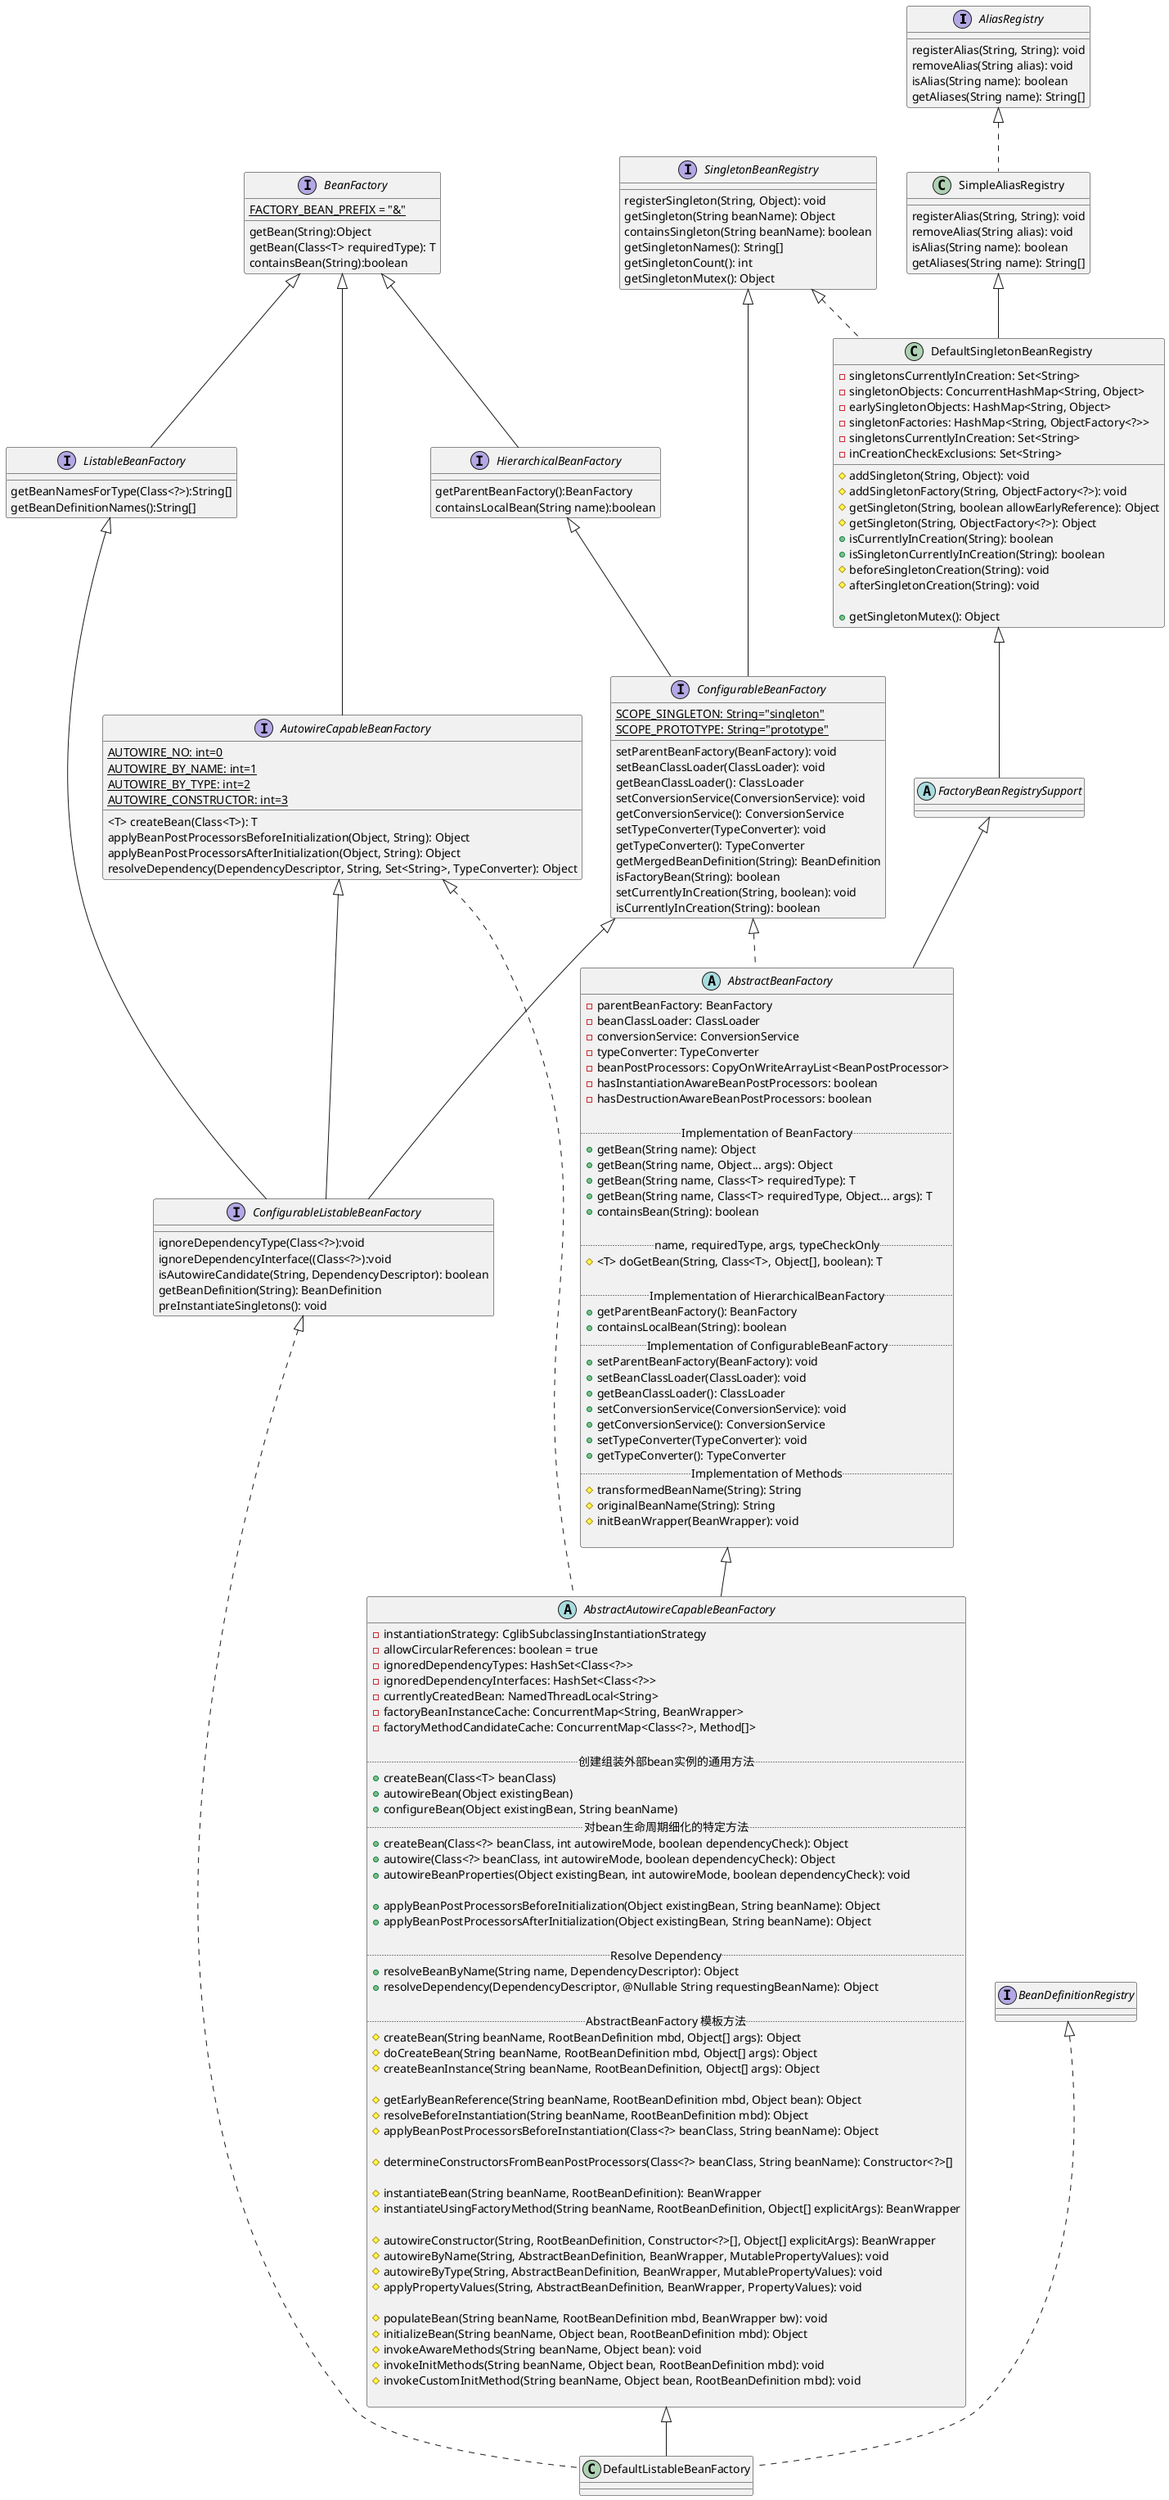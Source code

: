 @startuml
'https://plantuml.com/class-diagram

interface AliasRegistry {
	registerAlias(String, String): void
	removeAlias(String alias): void
	isAlias(String name): boolean
	getAliases(String name): String[]
}

interface BeanFactory {
    {static} FACTORY_BEAN_PREFIX = "&"

    getBean(String):Object
    getBean(Class<T> requiredType): T
    containsBean(String):boolean
}

interface ListableBeanFactory extends BeanFactory {
    getBeanNamesForType(Class<?>):String[]
    getBeanDefinitionNames():String[]
}

interface AutowireCapableBeanFactory extends BeanFactory {
    {static} AUTOWIRE_NO: int=0
    {static} AUTOWIRE_BY_NAME: int=1
    {static} AUTOWIRE_BY_TYPE: int=2
    {static} AUTOWIRE_CONSTRUCTOR: int=3

    <T> createBean(Class<T>): T
    applyBeanPostProcessorsBeforeInitialization(Object, String): Object
    applyBeanPostProcessorsAfterInitialization(Object, String): Object
    resolveDependency(DependencyDescriptor, String, Set<String>, TypeConverter): Object
}

interface HierarchicalBeanFactory extends BeanFactory {
    getParentBeanFactory():BeanFactory
    containsLocalBean(String name):boolean
}

interface ConfigurableBeanFactory extends HierarchicalBeanFactory,SingletonBeanRegistry {
    {static}SCOPE_SINGLETON: String="singleton"
    {static}SCOPE_PROTOTYPE: String="prototype"

    setParentBeanFactory(BeanFactory): void
    setBeanClassLoader(ClassLoader): void
    getBeanClassLoader(): ClassLoader
    setConversionService(ConversionService): void
    getConversionService(): ConversionService
    setTypeConverter(TypeConverter): void
    getTypeConverter(): TypeConverter
    getMergedBeanDefinition(String): BeanDefinition
    isFactoryBean(String): boolean
    setCurrentlyInCreation(String, boolean): void
    isCurrentlyInCreation(String): boolean

}

interface ConfigurableListableBeanFactory extends ListableBeanFactory, AutowireCapableBeanFactory, ConfigurableBeanFactory {
    ignoreDependencyType(Class<?>):void
    ignoreDependencyInterface((Class<?>):void
    isAutowireCandidate(String, DependencyDescriptor): boolean
    getBeanDefinition(String): BeanDefinition
    preInstantiateSingletons(): void
}

class SimpleAliasRegistry implements AliasRegistry {
    registerAlias(String, String): void
	removeAlias(String alias): void
	isAlias(String name): boolean
	getAliases(String name): String[]
}

interface SingletonBeanRegistry {
	registerSingleton(String, Object): void
	getSingleton(String beanName): Object
	containsSingleton(String beanName): boolean
	getSingletonNames(): String[]
	getSingletonCount(): int
	getSingletonMutex(): Object
}

class DefaultSingletonBeanRegistry extends SimpleAliasRegistry implements SingletonBeanRegistry {
    - singletonsCurrentlyInCreation: Set<String>
    - singletonObjects: ConcurrentHashMap<String, Object>
    - earlySingletonObjects: HashMap<String, Object>
    - singletonFactories: HashMap<String, ObjectFactory<?>>
    - singletonsCurrentlyInCreation: Set<String>
    - inCreationCheckExclusions: Set<String>

    # addSingleton(String, Object): void
    # addSingletonFactory(String, ObjectFactory<?>): void
    # getSingleton(String, boolean allowEarlyReference): Object
    # getSingleton(String, ObjectFactory<?>): Object
    + isCurrentlyInCreation(String): boolean
    + isSingletonCurrentlyInCreation(String): boolean
    # beforeSingletonCreation(String): void
    # afterSingletonCreation(String): void

    + getSingletonMutex(): Object
}


abstract class FactoryBeanRegistrySupport extends DefaultSingletonBeanRegistry {

}

abstract class AbstractBeanFactory extends FactoryBeanRegistrySupport implements ConfigurableBeanFactory {
    - parentBeanFactory: BeanFactory
    - beanClassLoader: ClassLoader
    - conversionService: ConversionService
    - typeConverter: TypeConverter
    - beanPostProcessors: CopyOnWriteArrayList<BeanPostProcessor>
    - hasInstantiationAwareBeanPostProcessors: boolean
    - hasDestructionAwareBeanPostProcessors: boolean

    .. Implementation of BeanFactory ..
    + getBean(String name): Object
    + getBean(String name, Object... args): Object
    + getBean(String name, Class<T> requiredType): T
    + getBean(String name, Class<T> requiredType, Object... args): T
    + containsBean(String): boolean

    .. name, requiredType, args, typeCheckOnly ..
    # <T> doGetBean(String, Class<T>, Object[], boolean): T

    .. Implementation of HierarchicalBeanFactory ..
    + getParentBeanFactory(): BeanFactory
    + containsLocalBean(String): boolean
    .. Implementation of ConfigurableBeanFactory ..
    + setParentBeanFactory(BeanFactory): void
    + setBeanClassLoader(ClassLoader): void
    + getBeanClassLoader(): ClassLoader
    + setConversionService(ConversionService): void
    + getConversionService(): ConversionService
    + setTypeConverter(TypeConverter): void
    + getTypeConverter(): TypeConverter
    .. Implementation of Methods ..
    # transformedBeanName(String): String
    # originalBeanName(String): String
    # initBeanWrapper(BeanWrapper): void

}

abstract class AbstractAutowireCapableBeanFactory extends AbstractBeanFactory implements AutowireCapableBeanFactory {
 - instantiationStrategy: CglibSubclassingInstantiationStrategy
 - allowCircularReferences: boolean = true
 - ignoredDependencyTypes: HashSet<Class<?>>
 - ignoredDependencyInterfaces: HashSet<Class<?>>
 - currentlyCreatedBean: NamedThreadLocal<String>
 - factoryBeanInstanceCache: ConcurrentMap<String, BeanWrapper>
 - factoryMethodCandidateCache: ConcurrentMap<Class<?>, Method[]>

 .. 创建组装外部bean实例的通用方法..
 + createBean(Class<T> beanClass)
 + autowireBean(Object existingBean)
 + configureBean(Object existingBean, String beanName)
 .. 对bean生命周期细化的特定方法 ..
 + createBean(Class<?> beanClass, int autowireMode, boolean dependencyCheck): Object
 + autowire(Class<?> beanClass, int autowireMode, boolean dependencyCheck): Object
 + autowireBeanProperties(Object existingBean, int autowireMode, boolean dependencyCheck): void

 + applyBeanPostProcessorsBeforeInitialization(Object existingBean, String beanName): Object
 + applyBeanPostProcessorsAfterInitialization(Object existingBean, String beanName): Object

 .. Resolve Dependency ..
 + resolveBeanByName(String name, DependencyDescriptor): Object
 + resolveDependency(DependencyDescriptor, @Nullable String requestingBeanName): Object

 .. AbstractBeanFactory 模板方法 ..
 # createBean(String beanName, RootBeanDefinition mbd, Object[] args): Object
 # doCreateBean(String beanName, RootBeanDefinition mbd, Object[] args): Object
  # createBeanInstance(String beanName, RootBeanDefinition, Object[] args): Object

 # getEarlyBeanReference(String beanName, RootBeanDefinition mbd, Object bean): Object
 # resolveBeforeInstantiation(String beanName, RootBeanDefinition mbd): Object
 # applyBeanPostProcessorsBeforeInstantiation(Class<?> beanClass, String beanName): Object

 # determineConstructorsFromBeanPostProcessors(Class<?> beanClass, String beanName): Constructor<?>[]

 # instantiateBean(String beanName, RootBeanDefinition): BeanWrapper
 # instantiateUsingFactoryMethod(String beanName, RootBeanDefinition, Object[] explicitArgs): BeanWrapper

 # autowireConstructor(String, RootBeanDefinition, Constructor<?>[], Object[] explicitArgs): BeanWrapper
 # autowireByName(String, AbstractBeanDefinition, BeanWrapper, MutablePropertyValues): void
 # autowireByType(String, AbstractBeanDefinition, BeanWrapper, MutablePropertyValues): void
 # applyPropertyValues(String, AbstractBeanDefinition, BeanWrapper, PropertyValues): void

 # populateBean(String beanName, RootBeanDefinition mbd, BeanWrapper bw): void
 # initializeBean(String beanName, Object bean, RootBeanDefinition mbd): Object
 # invokeAwareMethods(String beanName, Object bean): void
 # invokeInitMethods(String beanName, Object bean, RootBeanDefinition mbd): void
 # invokeCustomInitMethod(String beanName, Object bean, RootBeanDefinition mbd): void

}


class DefaultListableBeanFactory extends AbstractAutowireCapableBeanFactory implements ConfigurableListableBeanFactory, BeanDefinitionRegistry {

}


@enduml